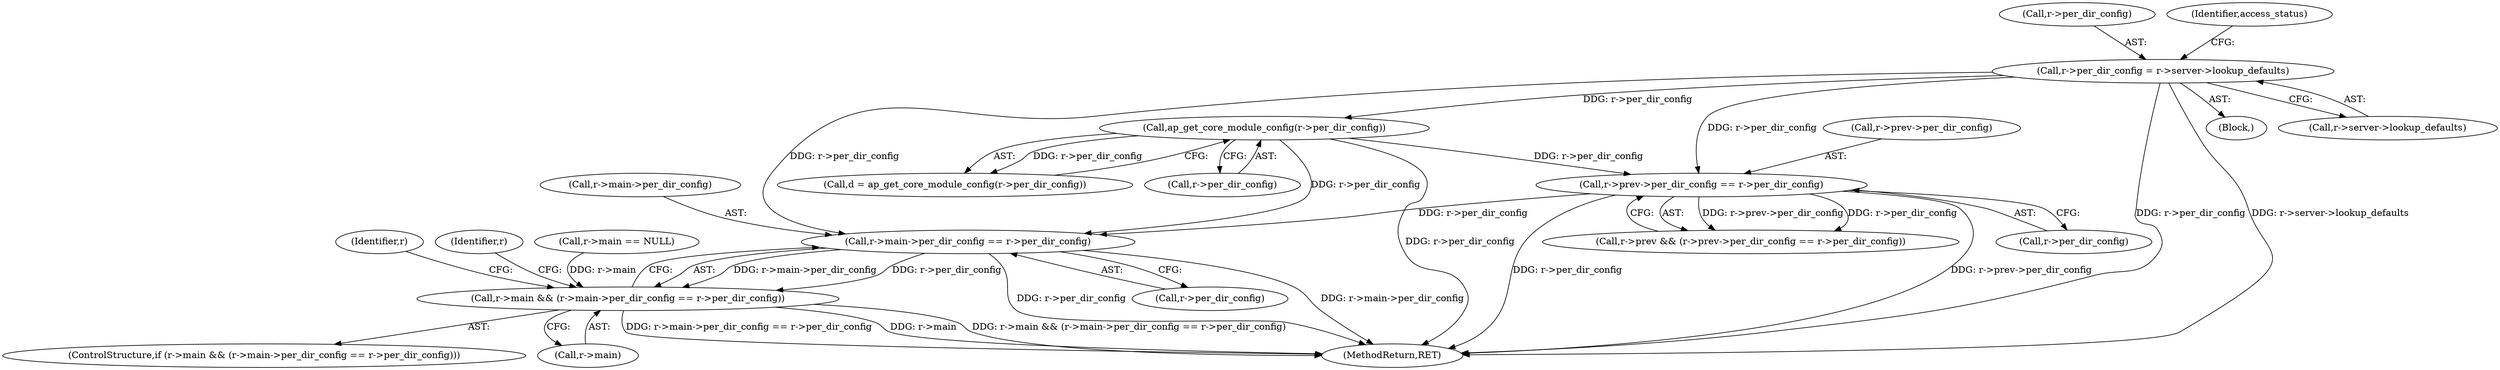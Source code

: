 digraph "0_httpd_cd2b7a26c776b0754fb98426a67804fd48118708@API" {
"1000368" [label="(Call,r->main->per_dir_config == r->per_dir_config)"];
"1000291" [label="(Call,ap_get_core_module_config(r->per_dir_config))"];
"1000248" [label="(Call,r->per_dir_config = r->server->lookup_defaults)"];
"1000334" [label="(Call,r->prev->per_dir_config == r->per_dir_config)"];
"1000364" [label="(Call,r->main && (r->main->per_dir_config == r->per_dir_config))"];
"1000249" [label="(Call,r->per_dir_config)"];
"1000617" [label="(MethodReturn,RET)"];
"1000115" [label="(Block,)"];
"1000335" [label="(Call,r->prev->per_dir_config)"];
"1000334" [label="(Call,r->prev->per_dir_config == r->per_dir_config)"];
"1000340" [label="(Call,r->per_dir_config)"];
"1000400" [label="(Identifier,r)"];
"1000330" [label="(Call,r->prev && (r->prev->per_dir_config == r->per_dir_config))"];
"1000315" [label="(Call,r->main == NULL)"];
"1000380" [label="(Identifier,r)"];
"1000364" [label="(Call,r->main && (r->main->per_dir_config == r->per_dir_config))"];
"1000248" [label="(Call,r->per_dir_config = r->server->lookup_defaults)"];
"1000374" [label="(Call,r->per_dir_config)"];
"1000292" [label="(Call,r->per_dir_config)"];
"1000252" [label="(Call,r->server->lookup_defaults)"];
"1000289" [label="(Call,d = ap_get_core_module_config(r->per_dir_config))"];
"1000259" [label="(Identifier,access_status)"];
"1000363" [label="(ControlStructure,if (r->main && (r->main->per_dir_config == r->per_dir_config)))"];
"1000291" [label="(Call,ap_get_core_module_config(r->per_dir_config))"];
"1000365" [label="(Call,r->main)"];
"1000369" [label="(Call,r->main->per_dir_config)"];
"1000368" [label="(Call,r->main->per_dir_config == r->per_dir_config)"];
"1000368" -> "1000364"  [label="AST: "];
"1000368" -> "1000374"  [label="CFG: "];
"1000369" -> "1000368"  [label="AST: "];
"1000374" -> "1000368"  [label="AST: "];
"1000364" -> "1000368"  [label="CFG: "];
"1000368" -> "1000617"  [label="DDG: r->main->per_dir_config"];
"1000368" -> "1000617"  [label="DDG: r->per_dir_config"];
"1000368" -> "1000364"  [label="DDG: r->main->per_dir_config"];
"1000368" -> "1000364"  [label="DDG: r->per_dir_config"];
"1000291" -> "1000368"  [label="DDG: r->per_dir_config"];
"1000334" -> "1000368"  [label="DDG: r->per_dir_config"];
"1000248" -> "1000368"  [label="DDG: r->per_dir_config"];
"1000291" -> "1000289"  [label="AST: "];
"1000291" -> "1000292"  [label="CFG: "];
"1000292" -> "1000291"  [label="AST: "];
"1000289" -> "1000291"  [label="CFG: "];
"1000291" -> "1000617"  [label="DDG: r->per_dir_config"];
"1000291" -> "1000289"  [label="DDG: r->per_dir_config"];
"1000248" -> "1000291"  [label="DDG: r->per_dir_config"];
"1000291" -> "1000334"  [label="DDG: r->per_dir_config"];
"1000248" -> "1000115"  [label="AST: "];
"1000248" -> "1000252"  [label="CFG: "];
"1000249" -> "1000248"  [label="AST: "];
"1000252" -> "1000248"  [label="AST: "];
"1000259" -> "1000248"  [label="CFG: "];
"1000248" -> "1000617"  [label="DDG: r->server->lookup_defaults"];
"1000248" -> "1000617"  [label="DDG: r->per_dir_config"];
"1000248" -> "1000334"  [label="DDG: r->per_dir_config"];
"1000334" -> "1000330"  [label="AST: "];
"1000334" -> "1000340"  [label="CFG: "];
"1000335" -> "1000334"  [label="AST: "];
"1000340" -> "1000334"  [label="AST: "];
"1000330" -> "1000334"  [label="CFG: "];
"1000334" -> "1000617"  [label="DDG: r->per_dir_config"];
"1000334" -> "1000617"  [label="DDG: r->prev->per_dir_config"];
"1000334" -> "1000330"  [label="DDG: r->prev->per_dir_config"];
"1000334" -> "1000330"  [label="DDG: r->per_dir_config"];
"1000364" -> "1000363"  [label="AST: "];
"1000364" -> "1000365"  [label="CFG: "];
"1000365" -> "1000364"  [label="AST: "];
"1000380" -> "1000364"  [label="CFG: "];
"1000400" -> "1000364"  [label="CFG: "];
"1000364" -> "1000617"  [label="DDG: r->main"];
"1000364" -> "1000617"  [label="DDG: r->main && (r->main->per_dir_config == r->per_dir_config)"];
"1000364" -> "1000617"  [label="DDG: r->main->per_dir_config == r->per_dir_config"];
"1000315" -> "1000364"  [label="DDG: r->main"];
}
